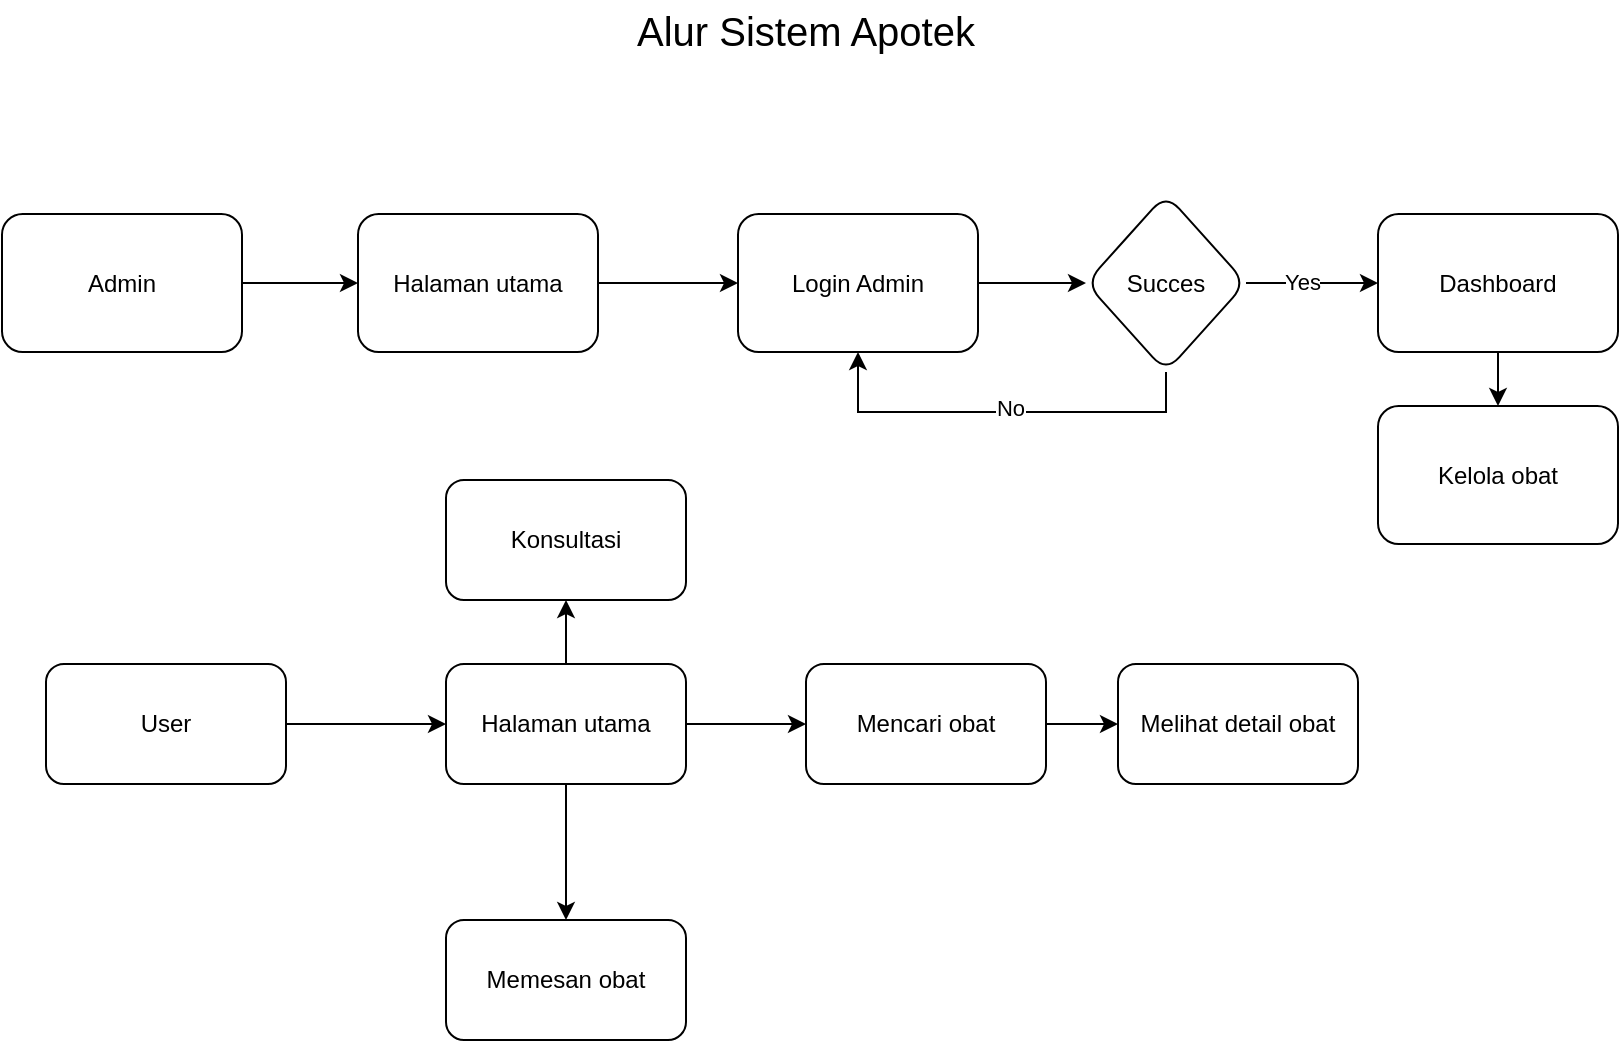 <mxfile version="26.0.5">
  <diagram name="Page-1" id="_Fkrum8pg4EQ_HvpVhEx">
    <mxGraphModel dx="1500" dy="807" grid="1" gridSize="10" guides="1" tooltips="1" connect="1" arrows="1" fold="1" page="1" pageScale="1" pageWidth="827" pageHeight="1169" math="0" shadow="0">
      <root>
        <mxCell id="0" />
        <mxCell id="1" parent="0" />
        <mxCell id="c4pV2w5xUXXaj8woZwIx-7" value="" style="edgeStyle=orthogonalEdgeStyle;rounded=0;orthogonalLoop=1;jettySize=auto;html=1;" edge="1" parent="1" source="c4pV2w5xUXXaj8woZwIx-5" target="c4pV2w5xUXXaj8woZwIx-6">
          <mxGeometry relative="1" as="geometry" />
        </mxCell>
        <mxCell id="c4pV2w5xUXXaj8woZwIx-5" value="Admin" style="rounded=1;whiteSpace=wrap;html=1;" vertex="1" parent="1">
          <mxGeometry x="12" y="137" width="120" height="69" as="geometry" />
        </mxCell>
        <mxCell id="c4pV2w5xUXXaj8woZwIx-9" value="" style="edgeStyle=orthogonalEdgeStyle;rounded=0;orthogonalLoop=1;jettySize=auto;html=1;" edge="1" parent="1" source="c4pV2w5xUXXaj8woZwIx-6" target="c4pV2w5xUXXaj8woZwIx-8">
          <mxGeometry relative="1" as="geometry" />
        </mxCell>
        <mxCell id="c4pV2w5xUXXaj8woZwIx-6" value="Halaman utama" style="rounded=1;whiteSpace=wrap;html=1;" vertex="1" parent="1">
          <mxGeometry x="190" y="137" width="120" height="69" as="geometry" />
        </mxCell>
        <mxCell id="c4pV2w5xUXXaj8woZwIx-13" value="" style="edgeStyle=orthogonalEdgeStyle;rounded=0;orthogonalLoop=1;jettySize=auto;html=1;" edge="1" parent="1" source="c4pV2w5xUXXaj8woZwIx-8" target="c4pV2w5xUXXaj8woZwIx-12">
          <mxGeometry relative="1" as="geometry" />
        </mxCell>
        <mxCell id="c4pV2w5xUXXaj8woZwIx-8" value="Login Admin" style="whiteSpace=wrap;html=1;rounded=1;" vertex="1" parent="1">
          <mxGeometry x="380" y="137" width="120" height="69" as="geometry" />
        </mxCell>
        <mxCell id="c4pV2w5xUXXaj8woZwIx-23" style="edgeStyle=orthogonalEdgeStyle;rounded=0;orthogonalLoop=1;jettySize=auto;html=1;exitX=0.5;exitY=1;exitDx=0;exitDy=0;entryX=0.5;entryY=1;entryDx=0;entryDy=0;" edge="1" parent="1" source="c4pV2w5xUXXaj8woZwIx-12" target="c4pV2w5xUXXaj8woZwIx-8">
          <mxGeometry relative="1" as="geometry" />
        </mxCell>
        <mxCell id="c4pV2w5xUXXaj8woZwIx-24" value="No" style="edgeLabel;html=1;align=center;verticalAlign=middle;resizable=0;points=[];" vertex="1" connectable="0" parent="c4pV2w5xUXXaj8woZwIx-23">
          <mxGeometry x="-0.035" y="-2" relative="1" as="geometry">
            <mxPoint as="offset" />
          </mxGeometry>
        </mxCell>
        <mxCell id="c4pV2w5xUXXaj8woZwIx-26" value="" style="edgeStyle=orthogonalEdgeStyle;rounded=0;orthogonalLoop=1;jettySize=auto;html=1;entryX=0;entryY=0.5;entryDx=0;entryDy=0;" edge="1" parent="1" source="c4pV2w5xUXXaj8woZwIx-12" target="c4pV2w5xUXXaj8woZwIx-25">
          <mxGeometry relative="1" as="geometry">
            <mxPoint x="772" y="167" as="targetPoint" />
          </mxGeometry>
        </mxCell>
        <mxCell id="c4pV2w5xUXXaj8woZwIx-29" value="Yes" style="edgeLabel;html=1;align=center;verticalAlign=middle;resizable=0;points=[];" vertex="1" connectable="0" parent="c4pV2w5xUXXaj8woZwIx-26">
          <mxGeometry x="-0.153" y="1" relative="1" as="geometry">
            <mxPoint as="offset" />
          </mxGeometry>
        </mxCell>
        <mxCell id="c4pV2w5xUXXaj8woZwIx-12" value="Succes" style="rhombus;whiteSpace=wrap;html=1;rounded=1;" vertex="1" parent="1">
          <mxGeometry x="554" y="127" width="80" height="89" as="geometry" />
        </mxCell>
        <mxCell id="c4pV2w5xUXXaj8woZwIx-28" value="" style="edgeStyle=orthogonalEdgeStyle;rounded=0;orthogonalLoop=1;jettySize=auto;html=1;exitX=0.5;exitY=1;exitDx=0;exitDy=0;entryX=0.5;entryY=0;entryDx=0;entryDy=0;" edge="1" parent="1" source="c4pV2w5xUXXaj8woZwIx-25" target="c4pV2w5xUXXaj8woZwIx-27">
          <mxGeometry relative="1" as="geometry">
            <mxPoint x="832" y="197" as="sourcePoint" />
            <mxPoint x="832" y="277" as="targetPoint" />
          </mxGeometry>
        </mxCell>
        <mxCell id="c4pV2w5xUXXaj8woZwIx-25" value="Dashboard" style="whiteSpace=wrap;html=1;rounded=1;" vertex="1" parent="1">
          <mxGeometry x="700" y="137" width="120" height="69" as="geometry" />
        </mxCell>
        <mxCell id="c4pV2w5xUXXaj8woZwIx-27" value="Kelola obat" style="rounded=1;whiteSpace=wrap;html=1;" vertex="1" parent="1">
          <mxGeometry x="700" y="233" width="120" height="69" as="geometry" />
        </mxCell>
        <mxCell id="c4pV2w5xUXXaj8woZwIx-32" value="" style="edgeStyle=orthogonalEdgeStyle;rounded=0;orthogonalLoop=1;jettySize=auto;html=1;" edge="1" parent="1" source="c4pV2w5xUXXaj8woZwIx-30" target="c4pV2w5xUXXaj8woZwIx-31">
          <mxGeometry relative="1" as="geometry" />
        </mxCell>
        <mxCell id="c4pV2w5xUXXaj8woZwIx-30" value="User" style="rounded=1;whiteSpace=wrap;html=1;" vertex="1" parent="1">
          <mxGeometry x="34" y="362" width="120" height="60" as="geometry" />
        </mxCell>
        <mxCell id="c4pV2w5xUXXaj8woZwIx-34" value="" style="edgeStyle=orthogonalEdgeStyle;rounded=0;orthogonalLoop=1;jettySize=auto;html=1;" edge="1" parent="1" source="c4pV2w5xUXXaj8woZwIx-31" target="c4pV2w5xUXXaj8woZwIx-33">
          <mxGeometry relative="1" as="geometry" />
        </mxCell>
        <mxCell id="c4pV2w5xUXXaj8woZwIx-38" value="" style="edgeStyle=orthogonalEdgeStyle;rounded=0;orthogonalLoop=1;jettySize=auto;html=1;" edge="1" parent="1" source="c4pV2w5xUXXaj8woZwIx-31" target="c4pV2w5xUXXaj8woZwIx-37">
          <mxGeometry relative="1" as="geometry" />
        </mxCell>
        <mxCell id="c4pV2w5xUXXaj8woZwIx-44" value="" style="edgeStyle=orthogonalEdgeStyle;rounded=0;orthogonalLoop=1;jettySize=auto;html=1;" edge="1" parent="1" source="c4pV2w5xUXXaj8woZwIx-31" target="c4pV2w5xUXXaj8woZwIx-43">
          <mxGeometry relative="1" as="geometry" />
        </mxCell>
        <mxCell id="c4pV2w5xUXXaj8woZwIx-31" value="Halaman utama" style="whiteSpace=wrap;html=1;rounded=1;" vertex="1" parent="1">
          <mxGeometry x="234" y="362" width="120" height="60" as="geometry" />
        </mxCell>
        <mxCell id="c4pV2w5xUXXaj8woZwIx-40" value="" style="edgeStyle=orthogonalEdgeStyle;rounded=0;orthogonalLoop=1;jettySize=auto;html=1;" edge="1" parent="1" source="c4pV2w5xUXXaj8woZwIx-33" target="c4pV2w5xUXXaj8woZwIx-39">
          <mxGeometry relative="1" as="geometry" />
        </mxCell>
        <mxCell id="c4pV2w5xUXXaj8woZwIx-33" value="Mencari obat" style="whiteSpace=wrap;html=1;rounded=1;" vertex="1" parent="1">
          <mxGeometry x="414" y="362" width="120" height="60" as="geometry" />
        </mxCell>
        <mxCell id="c4pV2w5xUXXaj8woZwIx-37" value="Memesan obat" style="rounded=1;whiteSpace=wrap;html=1;" vertex="1" parent="1">
          <mxGeometry x="234" y="490" width="120" height="60" as="geometry" />
        </mxCell>
        <mxCell id="c4pV2w5xUXXaj8woZwIx-39" value="Melihat detail obat" style="rounded=1;whiteSpace=wrap;html=1;" vertex="1" parent="1">
          <mxGeometry x="570" y="362" width="120" height="60" as="geometry" />
        </mxCell>
        <mxCell id="c4pV2w5xUXXaj8woZwIx-43" value="Konsultasi" style="whiteSpace=wrap;html=1;rounded=1;" vertex="1" parent="1">
          <mxGeometry x="234" y="270" width="120" height="60" as="geometry" />
        </mxCell>
        <mxCell id="c4pV2w5xUXXaj8woZwIx-48" value="Alur Sistem Apotek" style="text;html=1;align=center;verticalAlign=middle;whiteSpace=wrap;rounded=0;fontSize=20;" vertex="1" parent="1">
          <mxGeometry x="311" y="30" width="206" height="30" as="geometry" />
        </mxCell>
      </root>
    </mxGraphModel>
  </diagram>
</mxfile>
